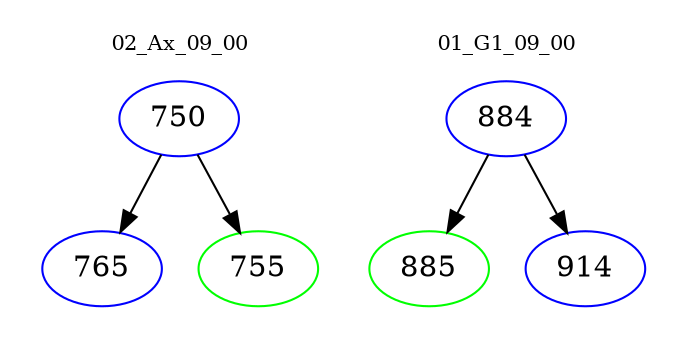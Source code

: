 digraph{
subgraph cluster_0 {
color = white
label = "02_Ax_09_00";
fontsize=10;
T0_750 [label="750", color="blue"]
T0_750 -> T0_765 [color="black"]
T0_765 [label="765", color="blue"]
T0_750 -> T0_755 [color="black"]
T0_755 [label="755", color="green"]
}
subgraph cluster_1 {
color = white
label = "01_G1_09_00";
fontsize=10;
T1_884 [label="884", color="blue"]
T1_884 -> T1_885 [color="black"]
T1_885 [label="885", color="green"]
T1_884 -> T1_914 [color="black"]
T1_914 [label="914", color="blue"]
}
}
